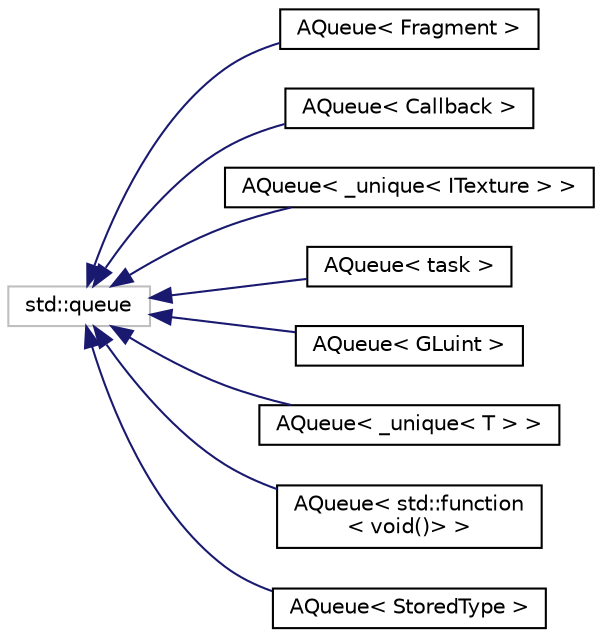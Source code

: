 digraph "Graphical Class Hierarchy"
{
 // LATEX_PDF_SIZE
  edge [fontname="Helvetica",fontsize="10",labelfontname="Helvetica",labelfontsize="10"];
  node [fontname="Helvetica",fontsize="10",shape=record];
  rankdir="LR";
  Node929 [label="std::queue",height=0.2,width=0.4,color="grey75", fillcolor="white", style="filled",tooltip=" "];
  Node929 -> Node0 [dir="back",color="midnightblue",fontsize="10",style="solid",fontname="Helvetica"];
  Node0 [label="AQueue\< Fragment \>",height=0.2,width=0.4,color="black", fillcolor="white", style="filled",URL="$classAQueue.html",tooltip=" "];
  Node929 -> Node931 [dir="back",color="midnightblue",fontsize="10",style="solid",fontname="Helvetica"];
  Node931 [label="AQueue\< Callback \>",height=0.2,width=0.4,color="black", fillcolor="white", style="filled",URL="$classAQueue.html",tooltip=" "];
  Node929 -> Node932 [dir="back",color="midnightblue",fontsize="10",style="solid",fontname="Helvetica"];
  Node932 [label="AQueue\< _unique\< ITexture \> \>",height=0.2,width=0.4,color="black", fillcolor="white", style="filled",URL="$classAQueue.html",tooltip=" "];
  Node929 -> Node933 [dir="back",color="midnightblue",fontsize="10",style="solid",fontname="Helvetica"];
  Node933 [label="AQueue\< task \>",height=0.2,width=0.4,color="black", fillcolor="white", style="filled",URL="$classAQueue.html",tooltip=" "];
  Node929 -> Node934 [dir="back",color="midnightblue",fontsize="10",style="solid",fontname="Helvetica"];
  Node934 [label="AQueue\< GLuint \>",height=0.2,width=0.4,color="black", fillcolor="white", style="filled",URL="$classAQueue.html",tooltip=" "];
  Node929 -> Node935 [dir="back",color="midnightblue",fontsize="10",style="solid",fontname="Helvetica"];
  Node935 [label="AQueue\< _unique\< T \> \>",height=0.2,width=0.4,color="black", fillcolor="white", style="filled",URL="$classAQueue.html",tooltip=" "];
  Node929 -> Node936 [dir="back",color="midnightblue",fontsize="10",style="solid",fontname="Helvetica"];
  Node936 [label="AQueue\< std::function\l\< void()\> \>",height=0.2,width=0.4,color="black", fillcolor="white", style="filled",URL="$classAQueue.html",tooltip=" "];
  Node929 -> Node937 [dir="back",color="midnightblue",fontsize="10",style="solid",fontname="Helvetica"];
  Node937 [label="AQueue\< StoredType \>",height=0.2,width=0.4,color="black", fillcolor="white", style="filled",URL="$classAQueue.html",tooltip="A std::queue with AUI extensions."];
}
